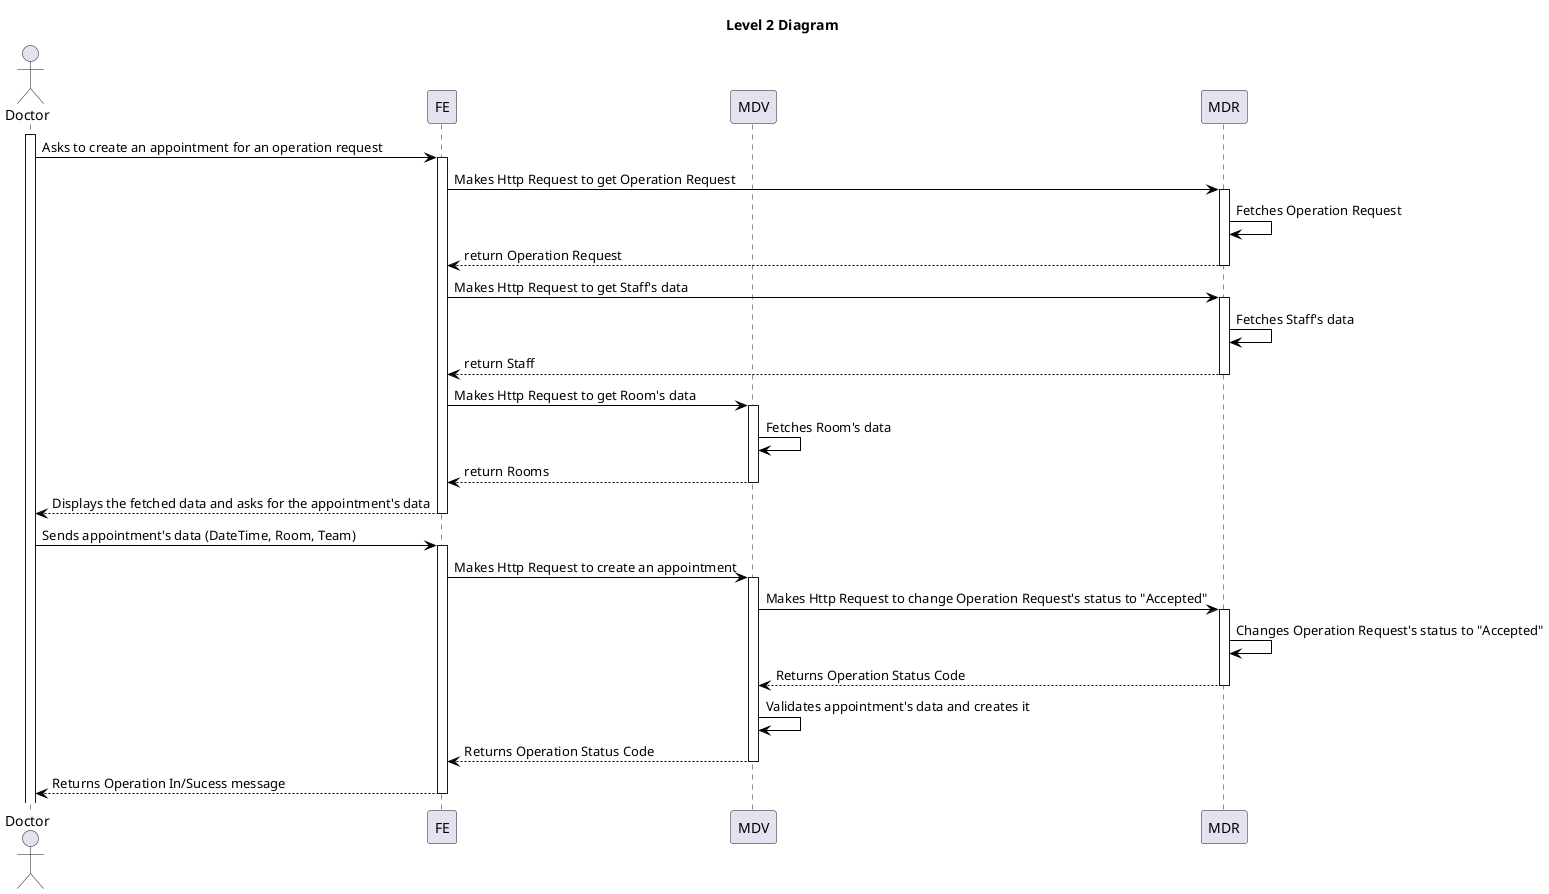 @startuml level_2

title Level 2 Diagram

hide empty members
'skinparam Linetype ortho

skinparam class {
    BackgroundColor<<valueObject>> #D6EAF8
    BackgroundColor<<root>> #FDEBD0
    BackgroundColor<<service>> #D1F2EB
    BackgroundColor #FEF9E7
    ArrowColor Black
}

skinparam package {
    BackgroundColor #EBF5FB
}

actor Doctor as A
participant FE as FE
participant MDV as MDV
participant MDR as MDR

activate A
A -> FE: Asks to create an appointment for an operation request
activate FE
FE -> MDR: Makes Http Request to get Operation Request
activate MDR
MDR -> MDR: Fetches Operation Request
MDR --> FE: return Operation Request
deactivate MDR
FE -> MDR: Makes Http Request to get Staff's data
activate MDR
MDR -> MDR: Fetches Staff's data
MDR --> FE: return Staff
deactivate MDR
FE -> MDV: Makes Http Request to get Room's data
activate MDV
MDV -> MDV: Fetches Room's data
MDV --> FE: return Rooms
deactivate MDV
FE --> A: Displays the fetched data and asks for the appointment's data
deactivate FE
A -> FE: Sends appointment's data (DateTime, Room, Team)
activate FE
FE -> MDV: Makes Http Request to create an appointment
activate MDV
MDV -> MDR: Makes Http Request to change Operation Request's status to "Accepted"
activate MDR
MDR -> MDR: Changes Operation Request's status to "Accepted"
MDR --> MDV: Returns Operation Status Code
deactivate MDR
MDV -> MDV: Validates appointment's data and creates it
MDV --> FE: Returns Operation Status Code
deactivate MDV
FE --> A: Returns Operation In/Sucess message
deactivate FE

@enduml
